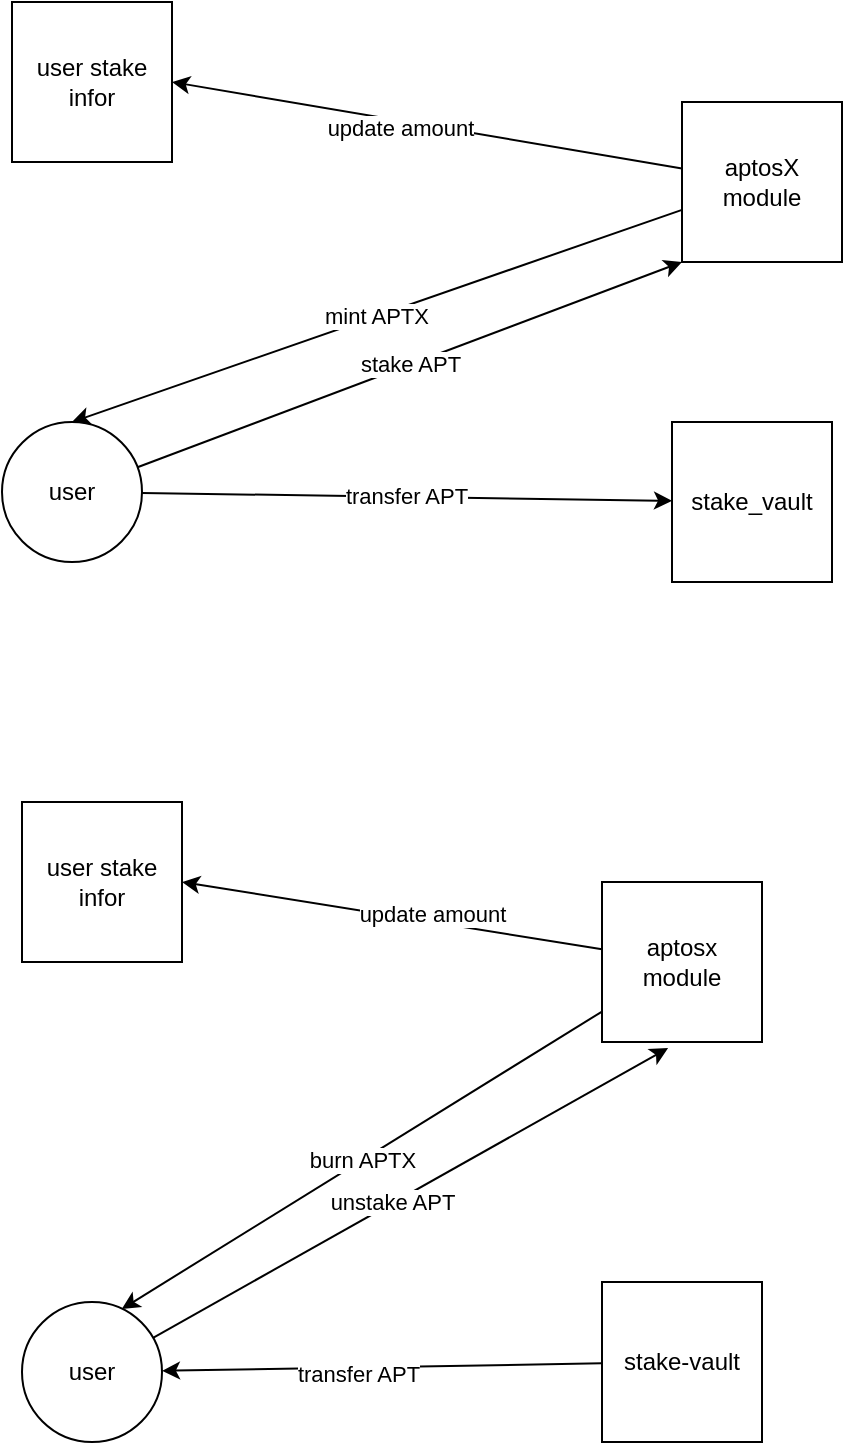 <mxfile>
    <diagram id="uAxSdS0iVMDdAJzyGFGp" name="Page-1">
        <mxGraphModel dx="1062" dy="807" grid="1" gridSize="10" guides="1" tooltips="1" connect="1" arrows="1" fold="1" page="1" pageScale="1" pageWidth="850" pageHeight="1100" math="0" shadow="0">
            <root>
                <mxCell id="0"/>
                <mxCell id="1" parent="0"/>
                <mxCell id="7" style="edgeStyle=none;html=1;entryX=1;entryY=0.5;entryDx=0;entryDy=0;" edge="1" parent="1" source="2" target="6">
                    <mxGeometry relative="1" as="geometry"/>
                </mxCell>
                <mxCell id="13" value="update amount" style="edgeLabel;html=1;align=center;verticalAlign=middle;resizable=0;points=[];" vertex="1" connectable="0" parent="7">
                    <mxGeometry x="0.11" y="4" relative="1" as="geometry">
                        <mxPoint x="1" as="offset"/>
                    </mxGeometry>
                </mxCell>
                <mxCell id="19" value="mint APTX" style="edgeStyle=none;html=1;entryX=0.5;entryY=0;entryDx=0;entryDy=0;" edge="1" parent="1" source="2" target="4">
                    <mxGeometry relative="1" as="geometry">
                        <mxPoint x="100" y="210" as="targetPoint"/>
                    </mxGeometry>
                </mxCell>
                <mxCell id="2" value="aptosX module" style="whiteSpace=wrap;html=1;aspect=fixed;" vertex="1" parent="1">
                    <mxGeometry x="350" y="60" width="80" height="80" as="geometry"/>
                </mxCell>
                <mxCell id="3" value="stake_vault" style="whiteSpace=wrap;html=1;aspect=fixed;" vertex="1" parent="1">
                    <mxGeometry x="345" y="220" width="80" height="80" as="geometry"/>
                </mxCell>
                <mxCell id="5" value="stake APT" style="edgeStyle=none;html=1;entryX=0;entryY=1;entryDx=0;entryDy=0;" edge="1" parent="1" source="4" target="2">
                    <mxGeometry relative="1" as="geometry">
                        <mxPoint x="310" y="100" as="targetPoint"/>
                    </mxGeometry>
                </mxCell>
                <mxCell id="8" value="transfer APT" style="edgeStyle=none;html=1;" edge="1" parent="1" source="4" target="3">
                    <mxGeometry relative="1" as="geometry"/>
                </mxCell>
                <mxCell id="4" value="user" style="ellipse;whiteSpace=wrap;html=1;aspect=fixed;" vertex="1" parent="1">
                    <mxGeometry x="10" y="220" width="70" height="70" as="geometry"/>
                </mxCell>
                <mxCell id="6" value="user stake infor" style="whiteSpace=wrap;html=1;aspect=fixed;" vertex="1" parent="1">
                    <mxGeometry x="15" y="10" width="80" height="80" as="geometry"/>
                </mxCell>
                <mxCell id="23" style="edgeStyle=none;html=1;entryX=0.413;entryY=1.038;entryDx=0;entryDy=0;entryPerimeter=0;" edge="1" parent="1" source="9" target="10">
                    <mxGeometry relative="1" as="geometry"/>
                </mxCell>
                <mxCell id="24" value="unstake APT" style="edgeLabel;html=1;align=center;verticalAlign=middle;resizable=0;points=[];" vertex="1" connectable="0" parent="23">
                    <mxGeometry x="-0.071" y="1" relative="1" as="geometry">
                        <mxPoint as="offset"/>
                    </mxGeometry>
                </mxCell>
                <mxCell id="9" value="user" style="ellipse;whiteSpace=wrap;html=1;aspect=fixed;" vertex="1" parent="1">
                    <mxGeometry x="20" y="660" width="70" height="70" as="geometry"/>
                </mxCell>
                <mxCell id="16" style="edgeStyle=none;html=1;entryX=1;entryY=0.5;entryDx=0;entryDy=0;" edge="1" parent="1" source="10" target="15">
                    <mxGeometry relative="1" as="geometry"/>
                </mxCell>
                <mxCell id="17" value="update amount" style="edgeLabel;html=1;align=center;verticalAlign=middle;resizable=0;points=[];" vertex="1" connectable="0" parent="16">
                    <mxGeometry x="-0.184" y="-4" relative="1" as="geometry">
                        <mxPoint as="offset"/>
                    </mxGeometry>
                </mxCell>
                <mxCell id="20" value="burn APTX" style="edgeStyle=none;html=1;entryX=0.713;entryY=0.05;entryDx=0;entryDy=0;entryPerimeter=0;" edge="1" parent="1" source="10" target="9">
                    <mxGeometry relative="1" as="geometry"/>
                </mxCell>
                <mxCell id="10" value="aptosx module" style="whiteSpace=wrap;html=1;aspect=fixed;" vertex="1" parent="1">
                    <mxGeometry x="310" y="450" width="80" height="80" as="geometry"/>
                </mxCell>
                <mxCell id="21" style="edgeStyle=none;html=1;" edge="1" parent="1" source="12" target="9">
                    <mxGeometry relative="1" as="geometry"/>
                </mxCell>
                <mxCell id="22" value="transfer APT" style="edgeLabel;html=1;align=center;verticalAlign=middle;resizable=0;points=[];" vertex="1" connectable="0" parent="21">
                    <mxGeometry x="0.107" y="3" relative="1" as="geometry">
                        <mxPoint as="offset"/>
                    </mxGeometry>
                </mxCell>
                <mxCell id="12" value="stake-vault" style="whiteSpace=wrap;html=1;aspect=fixed;" vertex="1" parent="1">
                    <mxGeometry x="310" y="650" width="80" height="80" as="geometry"/>
                </mxCell>
                <mxCell id="15" value="&lt;span&gt;user stake infor&lt;/span&gt;" style="whiteSpace=wrap;html=1;aspect=fixed;" vertex="1" parent="1">
                    <mxGeometry x="20" y="410" width="80" height="80" as="geometry"/>
                </mxCell>
            </root>
        </mxGraphModel>
    </diagram>
</mxfile>
